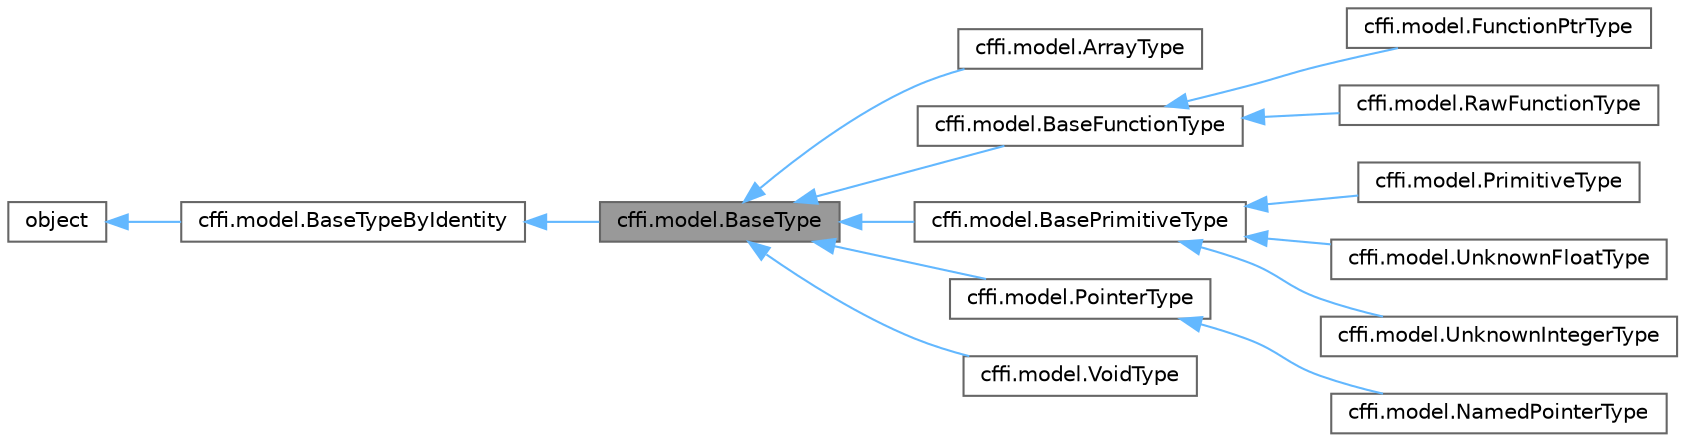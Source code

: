 digraph "cffi.model.BaseType"
{
 // LATEX_PDF_SIZE
  bgcolor="transparent";
  edge [fontname=Helvetica,fontsize=10,labelfontname=Helvetica,labelfontsize=10];
  node [fontname=Helvetica,fontsize=10,shape=box,height=0.2,width=0.4];
  rankdir="LR";
  Node1 [id="Node000001",label="cffi.model.BaseType",height=0.2,width=0.4,color="gray40", fillcolor="grey60", style="filled", fontcolor="black",tooltip=" "];
  Node2 -> Node1 [id="edge1_Node000001_Node000002",dir="back",color="steelblue1",style="solid",tooltip=" "];
  Node2 [id="Node000002",label="cffi.model.BaseTypeByIdentity",height=0.2,width=0.4,color="gray40", fillcolor="white", style="filled",URL="$classcffi_1_1model_1_1_base_type_by_identity.html",tooltip=" "];
  Node3 -> Node2 [id="edge2_Node000002_Node000003",dir="back",color="steelblue1",style="solid",tooltip=" "];
  Node3 [id="Node000003",label="object",height=0.2,width=0.4,color="gray40", fillcolor="white", style="filled",tooltip=" "];
  Node1 -> Node4 [id="edge3_Node000001_Node000004",dir="back",color="steelblue1",style="solid",tooltip=" "];
  Node4 [id="Node000004",label="cffi.model.ArrayType",height=0.2,width=0.4,color="gray40", fillcolor="white", style="filled",URL="$classcffi_1_1model_1_1_array_type.html",tooltip=" "];
  Node1 -> Node5 [id="edge4_Node000001_Node000005",dir="back",color="steelblue1",style="solid",tooltip=" "];
  Node5 [id="Node000005",label="cffi.model.BaseFunctionType",height=0.2,width=0.4,color="gray40", fillcolor="white", style="filled",URL="$classcffi_1_1model_1_1_base_function_type.html",tooltip=" "];
  Node5 -> Node6 [id="edge5_Node000005_Node000006",dir="back",color="steelblue1",style="solid",tooltip=" "];
  Node6 [id="Node000006",label="cffi.model.FunctionPtrType",height=0.2,width=0.4,color="gray40", fillcolor="white", style="filled",URL="$classcffi_1_1model_1_1_function_ptr_type.html",tooltip=" "];
  Node5 -> Node7 [id="edge6_Node000005_Node000007",dir="back",color="steelblue1",style="solid",tooltip=" "];
  Node7 [id="Node000007",label="cffi.model.RawFunctionType",height=0.2,width=0.4,color="gray40", fillcolor="white", style="filled",URL="$classcffi_1_1model_1_1_raw_function_type.html",tooltip=" "];
  Node1 -> Node8 [id="edge7_Node000001_Node000008",dir="back",color="steelblue1",style="solid",tooltip=" "];
  Node8 [id="Node000008",label="cffi.model.BasePrimitiveType",height=0.2,width=0.4,color="gray40", fillcolor="white", style="filled",URL="$classcffi_1_1model_1_1_base_primitive_type.html",tooltip=" "];
  Node8 -> Node9 [id="edge8_Node000008_Node000009",dir="back",color="steelblue1",style="solid",tooltip=" "];
  Node9 [id="Node000009",label="cffi.model.PrimitiveType",height=0.2,width=0.4,color="gray40", fillcolor="white", style="filled",URL="$classcffi_1_1model_1_1_primitive_type.html",tooltip=" "];
  Node8 -> Node10 [id="edge9_Node000008_Node000010",dir="back",color="steelblue1",style="solid",tooltip=" "];
  Node10 [id="Node000010",label="cffi.model.UnknownFloatType",height=0.2,width=0.4,color="gray40", fillcolor="white", style="filled",URL="$classcffi_1_1model_1_1_unknown_float_type.html",tooltip=" "];
  Node8 -> Node11 [id="edge10_Node000008_Node000011",dir="back",color="steelblue1",style="solid",tooltip=" "];
  Node11 [id="Node000011",label="cffi.model.UnknownIntegerType",height=0.2,width=0.4,color="gray40", fillcolor="white", style="filled",URL="$classcffi_1_1model_1_1_unknown_integer_type.html",tooltip=" "];
  Node1 -> Node12 [id="edge11_Node000001_Node000012",dir="back",color="steelblue1",style="solid",tooltip=" "];
  Node12 [id="Node000012",label="cffi.model.PointerType",height=0.2,width=0.4,color="gray40", fillcolor="white", style="filled",URL="$classcffi_1_1model_1_1_pointer_type.html",tooltip=" "];
  Node12 -> Node13 [id="edge12_Node000012_Node000013",dir="back",color="steelblue1",style="solid",tooltip=" "];
  Node13 [id="Node000013",label="cffi.model.NamedPointerType",height=0.2,width=0.4,color="gray40", fillcolor="white", style="filled",URL="$classcffi_1_1model_1_1_named_pointer_type.html",tooltip=" "];
  Node1 -> Node14 [id="edge13_Node000001_Node000014",dir="back",color="steelblue1",style="solid",tooltip=" "];
  Node14 [id="Node000014",label="cffi.model.VoidType",height=0.2,width=0.4,color="gray40", fillcolor="white", style="filled",URL="$classcffi_1_1model_1_1_void_type.html",tooltip=" "];
}
